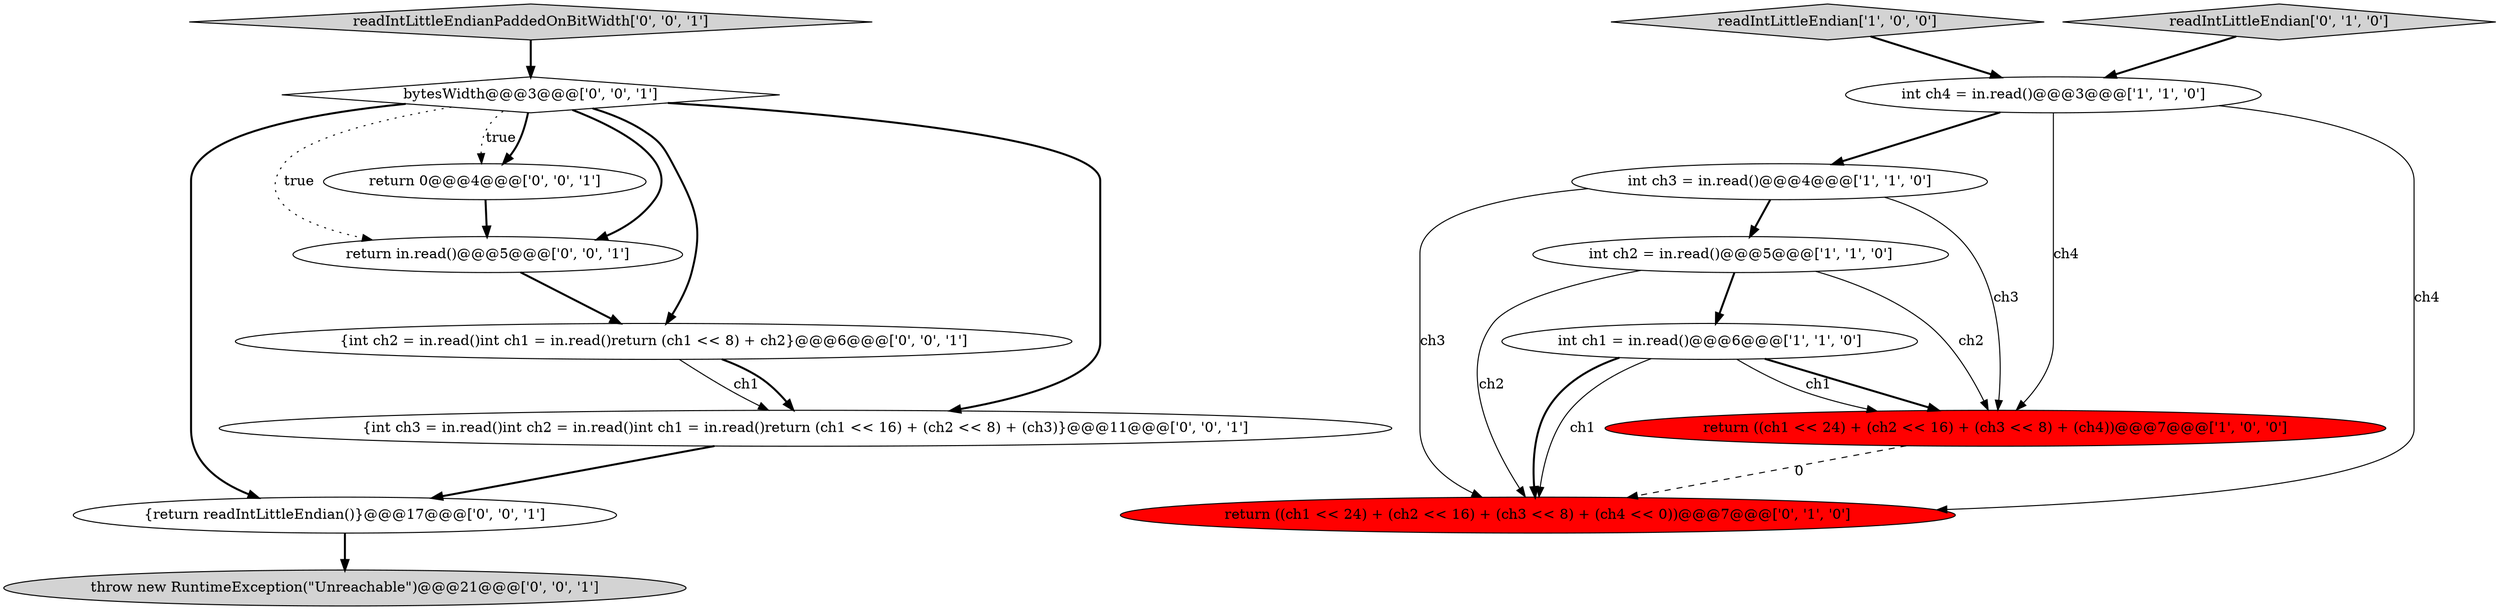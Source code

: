digraph {
11 [style = filled, label = "{return readIntLittleEndian()}@@@17@@@['0', '0', '1']", fillcolor = white, shape = ellipse image = "AAA0AAABBB3BBB"];
5 [style = filled, label = "int ch2 = in.read()@@@5@@@['1', '1', '0']", fillcolor = white, shape = ellipse image = "AAA0AAABBB1BBB"];
7 [style = filled, label = "return ((ch1 << 24) + (ch2 << 16) + (ch3 << 8) + (ch4 << 0))@@@7@@@['0', '1', '0']", fillcolor = red, shape = ellipse image = "AAA1AAABBB2BBB"];
13 [style = filled, label = "{int ch2 = in.read()int ch1 = in.read()return (ch1 << 8) + ch2}@@@6@@@['0', '0', '1']", fillcolor = white, shape = ellipse image = "AAA0AAABBB3BBB"];
3 [style = filled, label = "int ch4 = in.read()@@@3@@@['1', '1', '0']", fillcolor = white, shape = ellipse image = "AAA0AAABBB1BBB"];
15 [style = filled, label = "{int ch3 = in.read()int ch2 = in.read()int ch1 = in.read()return (ch1 << 16) + (ch2 << 8) + (ch3)}@@@11@@@['0', '0', '1']", fillcolor = white, shape = ellipse image = "AAA0AAABBB3BBB"];
2 [style = filled, label = "readIntLittleEndian['1', '0', '0']", fillcolor = lightgray, shape = diamond image = "AAA0AAABBB1BBB"];
10 [style = filled, label = "readIntLittleEndianPaddedOnBitWidth['0', '0', '1']", fillcolor = lightgray, shape = diamond image = "AAA0AAABBB3BBB"];
14 [style = filled, label = "bytesWidth@@@3@@@['0', '0', '1']", fillcolor = white, shape = diamond image = "AAA0AAABBB3BBB"];
4 [style = filled, label = "int ch3 = in.read()@@@4@@@['1', '1', '0']", fillcolor = white, shape = ellipse image = "AAA0AAABBB1BBB"];
1 [style = filled, label = "int ch1 = in.read()@@@6@@@['1', '1', '0']", fillcolor = white, shape = ellipse image = "AAA0AAABBB1BBB"];
12 [style = filled, label = "throw new RuntimeException(\"Unreachable\")@@@21@@@['0', '0', '1']", fillcolor = lightgray, shape = ellipse image = "AAA0AAABBB3BBB"];
6 [style = filled, label = "readIntLittleEndian['0', '1', '0']", fillcolor = lightgray, shape = diamond image = "AAA0AAABBB2BBB"];
9 [style = filled, label = "return in.read()@@@5@@@['0', '0', '1']", fillcolor = white, shape = ellipse image = "AAA0AAABBB3BBB"];
8 [style = filled, label = "return 0@@@4@@@['0', '0', '1']", fillcolor = white, shape = ellipse image = "AAA0AAABBB3BBB"];
0 [style = filled, label = "return ((ch1 << 24) + (ch2 << 16) + (ch3 << 8) + (ch4))@@@7@@@['1', '0', '0']", fillcolor = red, shape = ellipse image = "AAA1AAABBB1BBB"];
6->3 [style = bold, label=""];
10->14 [style = bold, label=""];
2->3 [style = bold, label=""];
11->12 [style = bold, label=""];
13->15 [style = solid, label="ch1"];
1->0 [style = bold, label=""];
1->7 [style = solid, label="ch1"];
3->4 [style = bold, label=""];
1->7 [style = bold, label=""];
3->0 [style = solid, label="ch4"];
1->0 [style = solid, label="ch1"];
5->1 [style = bold, label=""];
4->7 [style = solid, label="ch3"];
5->0 [style = solid, label="ch2"];
15->11 [style = bold, label=""];
3->7 [style = solid, label="ch4"];
8->9 [style = bold, label=""];
14->8 [style = dotted, label="true"];
14->9 [style = bold, label=""];
14->15 [style = bold, label=""];
14->8 [style = bold, label=""];
5->7 [style = solid, label="ch2"];
13->15 [style = bold, label=""];
14->9 [style = dotted, label="true"];
14->13 [style = bold, label=""];
4->0 [style = solid, label="ch3"];
0->7 [style = dashed, label="0"];
14->11 [style = bold, label=""];
4->5 [style = bold, label=""];
9->13 [style = bold, label=""];
}
